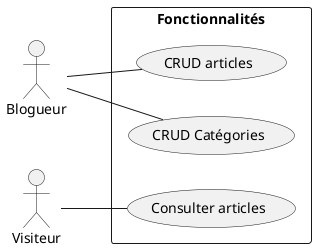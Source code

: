 @startuml
left to right direction
actor "Blogueur" as fc

actor "Visiteur" as visiteur
rectangle "Fonctionnalités" {
  usecase "CRUD articles" as UC1
  usecase "CRUD Catégories" as UC2 
  usecase "Consulter articles" as UC3


  

}
fc -- UC1
visiteur -- UC3

fc -- UC2



@enduml